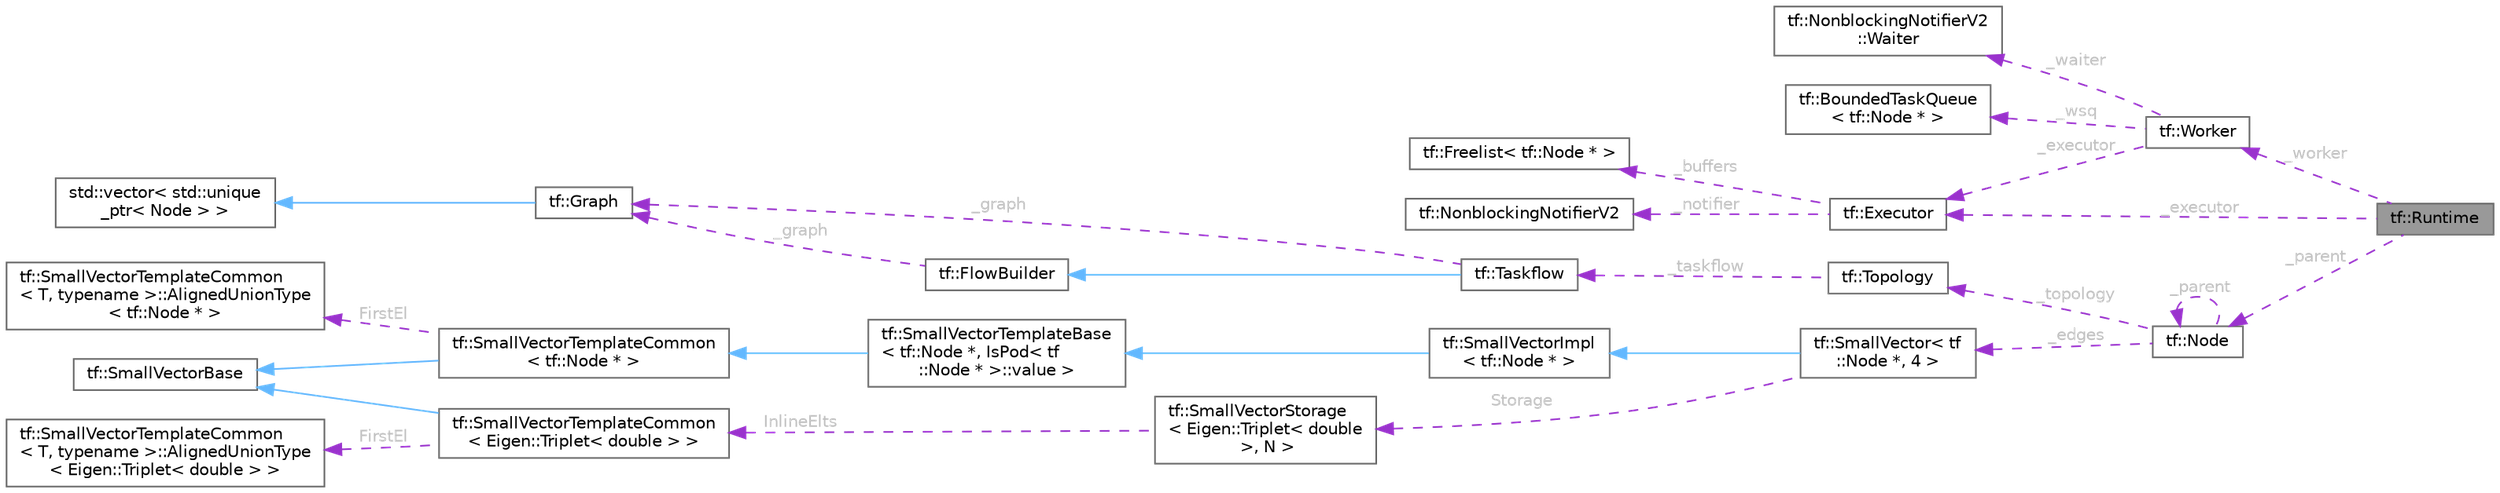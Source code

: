 digraph "tf::Runtime"
{
 // LATEX_PDF_SIZE
  bgcolor="transparent";
  edge [fontname=Helvetica,fontsize=10,labelfontname=Helvetica,labelfontsize=10];
  node [fontname=Helvetica,fontsize=10,shape=box,height=0.2,width=0.4];
  rankdir="LR";
  Node1 [id="Node000001",label="tf::Runtime",height=0.2,width=0.4,color="gray40", fillcolor="grey60", style="filled", fontcolor="black",tooltip="class to include a runtime object in a task"];
  Node2 -> Node1 [id="edge1_Node000001_Node000002",dir="back",color="darkorchid3",style="dashed",tooltip=" ",label=" _executor",fontcolor="grey" ];
  Node2 [id="Node000002",label="tf::Executor",height=0.2,width=0.4,color="gray40", fillcolor="white", style="filled",URL="$classtf_1_1_executor.html",tooltip="class to create an executor for running a taskflow graph"];
  Node3 -> Node2 [id="edge2_Node000002_Node000003",dir="back",color="darkorchid3",style="dashed",tooltip=" ",label=" _notifier",fontcolor="grey" ];
  Node3 [id="Node000003",label="tf::NonblockingNotifierV2",height=0.2,width=0.4,color="gray40", fillcolor="white", style="filled",URL="$classtf_1_1_nonblocking_notifier_v2.html",tooltip=" "];
  Node4 -> Node2 [id="edge3_Node000002_Node000004",dir="back",color="darkorchid3",style="dashed",tooltip=" ",label=" _buffers",fontcolor="grey" ];
  Node4 [id="Node000004",label="tf::Freelist\< tf::Node * \>",height=0.2,width=0.4,color="gray40", fillcolor="white", style="filled",URL="$classtf_1_1_freelist.html",tooltip=" "];
  Node5 -> Node1 [id="edge4_Node000001_Node000005",dir="back",color="darkorchid3",style="dashed",tooltip=" ",label=" _worker",fontcolor="grey" ];
  Node5 [id="Node000005",label="tf::Worker",height=0.2,width=0.4,color="gray40", fillcolor="white", style="filled",URL="$classtf_1_1_worker.html",tooltip="class to create a worker in an executor"];
  Node2 -> Node5 [id="edge5_Node000005_Node000002",dir="back",color="darkorchid3",style="dashed",tooltip=" ",label=" _executor",fontcolor="grey" ];
  Node6 -> Node5 [id="edge6_Node000005_Node000006",dir="back",color="darkorchid3",style="dashed",tooltip=" ",label=" _waiter",fontcolor="grey" ];
  Node6 [id="Node000006",label="tf::NonblockingNotifierV2\l::Waiter",height=0.2,width=0.4,color="gray40", fillcolor="white", style="filled",URL="$structtf_1_1_nonblocking_notifier_v2_1_1_waiter.html",tooltip=" "];
  Node7 -> Node5 [id="edge7_Node000005_Node000007",dir="back",color="darkorchid3",style="dashed",tooltip=" ",label=" _wsq",fontcolor="grey" ];
  Node7 [id="Node000007",label="tf::BoundedTaskQueue\l\< tf::Node * \>",height=0.2,width=0.4,color="gray40", fillcolor="white", style="filled",URL="$classtf_1_1_bounded_task_queue.html",tooltip=" "];
  Node8 -> Node1 [id="edge8_Node000001_Node000008",dir="back",color="darkorchid3",style="dashed",tooltip=" ",label=" _parent",fontcolor="grey" ];
  Node8 [id="Node000008",label="tf::Node",height=0.2,width=0.4,color="gray40", fillcolor="white", style="filled",URL="$classtf_1_1_node.html",tooltip=" "];
  Node9 -> Node8 [id="edge9_Node000008_Node000009",dir="back",color="darkorchid3",style="dashed",tooltip=" ",label=" _topology",fontcolor="grey" ];
  Node9 [id="Node000009",label="tf::Topology",height=0.2,width=0.4,color="gray40", fillcolor="white", style="filled",URL="$classtf_1_1_topology.html",tooltip=" "];
  Node10 -> Node9 [id="edge10_Node000009_Node000010",dir="back",color="darkorchid3",style="dashed",tooltip=" ",label=" _taskflow",fontcolor="grey" ];
  Node10 [id="Node000010",label="tf::Taskflow",height=0.2,width=0.4,color="gray40", fillcolor="white", style="filled",URL="$classtf_1_1_taskflow.html",tooltip="class to create a taskflow object"];
  Node11 -> Node10 [id="edge11_Node000010_Node000011",dir="back",color="steelblue1",style="solid",tooltip=" "];
  Node11 [id="Node000011",label="tf::FlowBuilder",height=0.2,width=0.4,color="gray40", fillcolor="white", style="filled",URL="$classtf_1_1_flow_builder.html",tooltip="class to build a task dependency graph"];
  Node12 -> Node11 [id="edge12_Node000011_Node000012",dir="back",color="darkorchid3",style="dashed",tooltip=" ",label=" _graph",fontcolor="grey" ];
  Node12 [id="Node000012",label="tf::Graph",height=0.2,width=0.4,color="gray40", fillcolor="white", style="filled",URL="$classtf_1_1_graph.html",tooltip="class to create a graph object"];
  Node13 -> Node12 [id="edge13_Node000012_Node000013",dir="back",color="steelblue1",style="solid",tooltip=" "];
  Node13 [id="Node000013",label="std::vector\< std::unique\l_ptr\< Node \> \>",height=0.2,width=0.4,color="gray40", fillcolor="white", style="filled",tooltip=" "];
  Node12 -> Node10 [id="edge14_Node000010_Node000012",dir="back",color="darkorchid3",style="dashed",tooltip=" ",label=" _graph",fontcolor="grey" ];
  Node8 -> Node8 [id="edge15_Node000008_Node000008",dir="back",color="darkorchid3",style="dashed",tooltip=" ",label=" _parent",fontcolor="grey" ];
  Node14 -> Node8 [id="edge16_Node000008_Node000014",dir="back",color="darkorchid3",style="dashed",tooltip=" ",label=" _edges",fontcolor="grey" ];
  Node14 [id="Node000014",label="tf::SmallVector\< tf\l::Node *, 4 \>",height=0.2,width=0.4,color="gray40", fillcolor="white", style="filled",URL="$classtf_1_1_small_vector.html",tooltip=" "];
  Node15 -> Node14 [id="edge17_Node000014_Node000015",dir="back",color="steelblue1",style="solid",tooltip=" "];
  Node15 [id="Node000015",label="tf::SmallVectorImpl\l\< tf::Node * \>",height=0.2,width=0.4,color="gray40", fillcolor="white", style="filled",URL="$classtf_1_1_small_vector_impl.html",tooltip=" "];
  Node16 -> Node15 [id="edge18_Node000015_Node000016",dir="back",color="steelblue1",style="solid",tooltip=" "];
  Node16 [id="Node000016",label="tf::SmallVectorTemplateBase\l\< tf::Node *, IsPod\< tf\l::Node * \>::value \>",height=0.2,width=0.4,color="gray40", fillcolor="white", style="filled",URL="$classtf_1_1_small_vector_template_base.html",tooltip=" "];
  Node17 -> Node16 [id="edge19_Node000016_Node000017",dir="back",color="steelblue1",style="solid",tooltip=" "];
  Node17 [id="Node000017",label="tf::SmallVectorTemplateCommon\l\< tf::Node * \>",height=0.2,width=0.4,color="gray40", fillcolor="white", style="filled",URL="$classtf_1_1_small_vector_template_common.html",tooltip=" "];
  Node18 -> Node17 [id="edge20_Node000017_Node000018",dir="back",color="steelblue1",style="solid",tooltip=" "];
  Node18 [id="Node000018",label="tf::SmallVectorBase",height=0.2,width=0.4,color="gray40", fillcolor="white", style="filled",URL="$classtf_1_1_small_vector_base.html",tooltip=" "];
  Node19 -> Node17 [id="edge21_Node000017_Node000019",dir="back",color="darkorchid3",style="dashed",tooltip=" ",label=" FirstEl",fontcolor="grey" ];
  Node19 [id="Node000019",label="tf::SmallVectorTemplateCommon\l\< T, typename \>::AlignedUnionType\l\< tf::Node * \>",height=0.2,width=0.4,color="gray40", fillcolor="white", style="filled",URL="$structtf_1_1_small_vector_template_common_1_1_aligned_union_type.html",tooltip=" "];
  Node20 -> Node14 [id="edge22_Node000014_Node000020",dir="back",color="darkorchid3",style="dashed",tooltip=" ",label=" Storage",fontcolor="grey" ];
  Node20 [id="Node000020",label="tf::SmallVectorStorage\l\< Eigen::Triplet\< double\l \>, N \>",height=0.2,width=0.4,color="gray40", fillcolor="white", style="filled",URL="$structtf_1_1_small_vector_storage.html",tooltip=" "];
  Node21 -> Node20 [id="edge23_Node000020_Node000021",dir="back",color="darkorchid3",style="dashed",tooltip=" ",label=" InlineElts",fontcolor="grey" ];
  Node21 [id="Node000021",label="tf::SmallVectorTemplateCommon\l\< Eigen::Triplet\< double \> \>",height=0.2,width=0.4,color="gray40", fillcolor="white", style="filled",URL="$classtf_1_1_small_vector_template_common.html",tooltip=" "];
  Node18 -> Node21 [id="edge24_Node000021_Node000018",dir="back",color="steelblue1",style="solid",tooltip=" "];
  Node22 -> Node21 [id="edge25_Node000021_Node000022",dir="back",color="darkorchid3",style="dashed",tooltip=" ",label=" FirstEl",fontcolor="grey" ];
  Node22 [id="Node000022",label="tf::SmallVectorTemplateCommon\l\< T, typename \>::AlignedUnionType\l\< Eigen::Triplet\< double \> \>",height=0.2,width=0.4,color="gray40", fillcolor="white", style="filled",URL="$structtf_1_1_small_vector_template_common_1_1_aligned_union_type.html",tooltip=" "];
}

